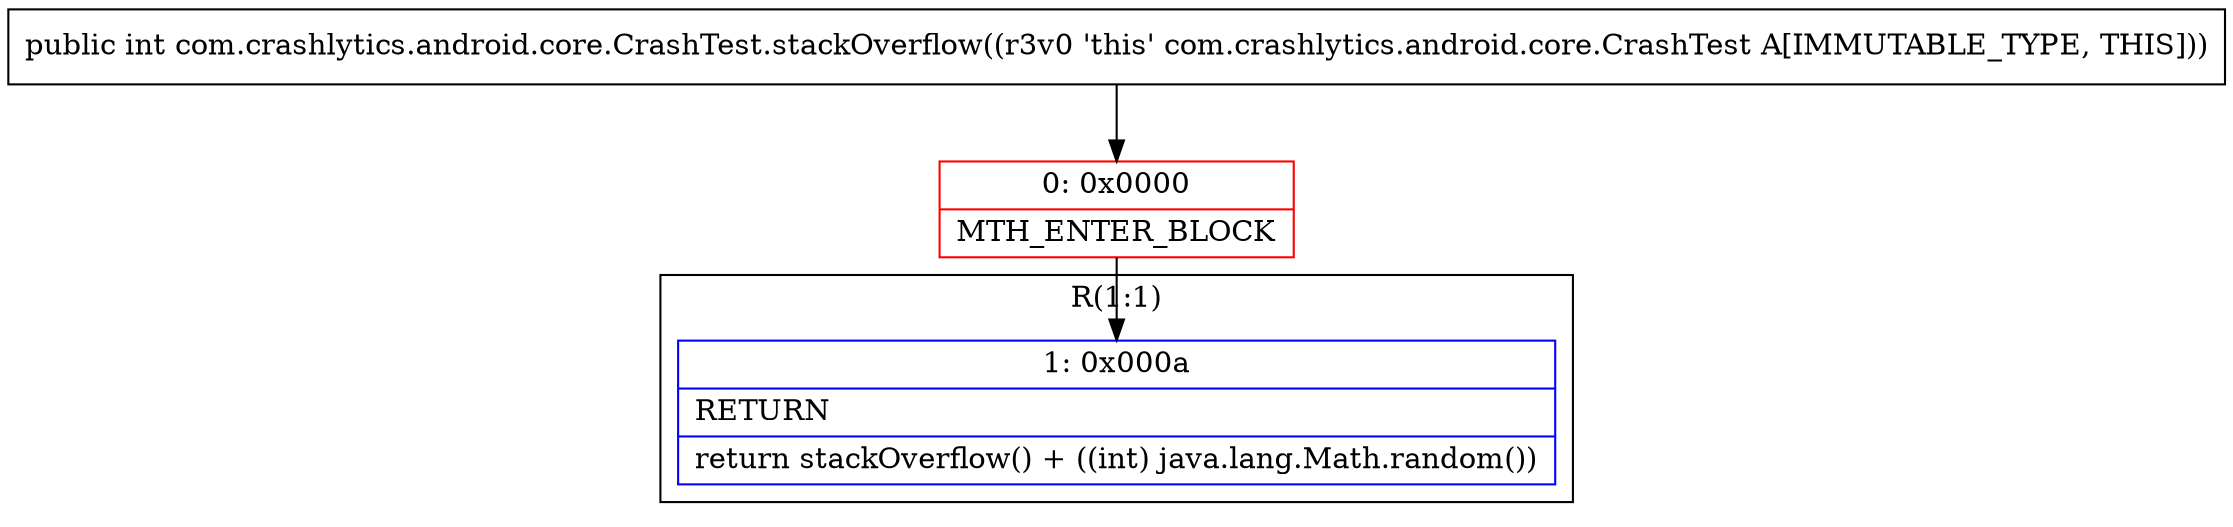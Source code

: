 digraph "CFG forcom.crashlytics.android.core.CrashTest.stackOverflow()I" {
subgraph cluster_Region_2074949176 {
label = "R(1:1)";
node [shape=record,color=blue];
Node_1 [shape=record,label="{1\:\ 0x000a|RETURN\l|return stackOverflow() + ((int) java.lang.Math.random())\l}"];
}
Node_0 [shape=record,color=red,label="{0\:\ 0x0000|MTH_ENTER_BLOCK\l}"];
MethodNode[shape=record,label="{public int com.crashlytics.android.core.CrashTest.stackOverflow((r3v0 'this' com.crashlytics.android.core.CrashTest A[IMMUTABLE_TYPE, THIS])) }"];
MethodNode -> Node_0;
Node_0 -> Node_1;
}

